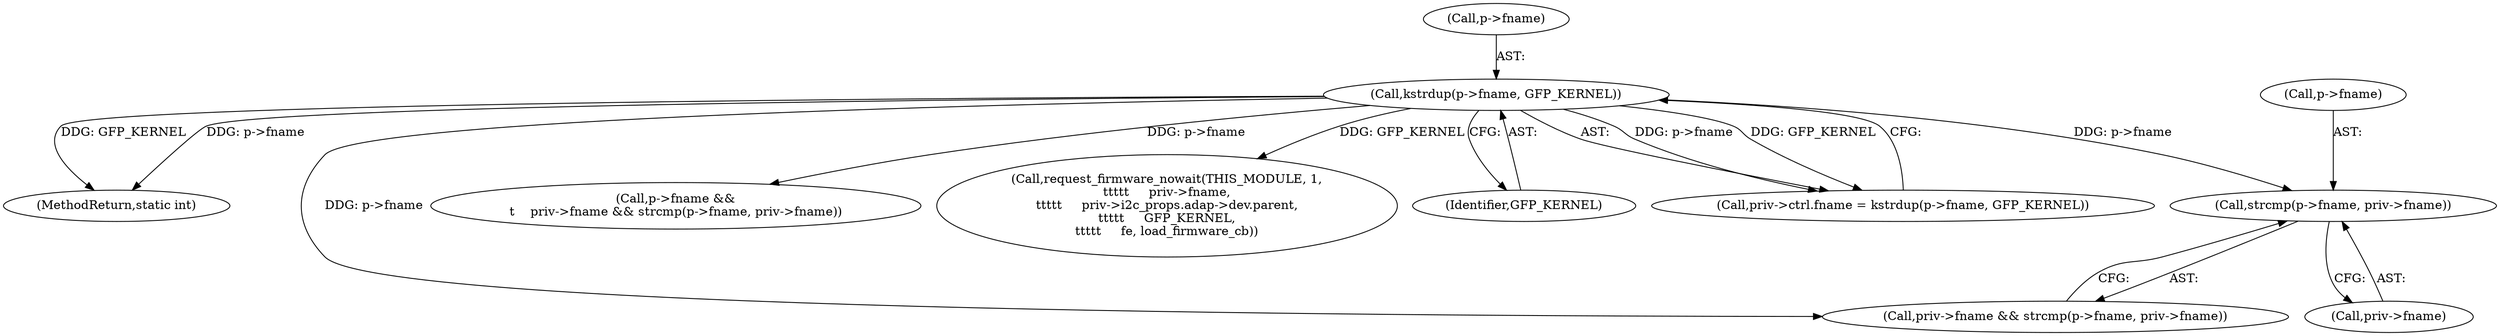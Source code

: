 digraph "0_linux_8dfbcc4351a0b6d2f2d77f367552f48ffefafe18@API" {
"1000186" [label="(Call,strcmp(p->fname, priv->fname))"];
"1000155" [label="(Call,kstrdup(p->fname, GFP_KERNEL))"];
"1000285" [label="(MethodReturn,static int)"];
"1000182" [label="(Call,priv->fname && strcmp(p->fname, priv->fname))"];
"1000186" [label="(Call,strcmp(p->fname, priv->fname))"];
"1000156" [label="(Call,p->fname)"];
"1000178" [label="(Call,p->fname &&\n\t    priv->fname && strcmp(p->fname, priv->fname))"];
"1000190" [label="(Call,priv->fname)"];
"1000187" [label="(Call,p->fname)"];
"1000239" [label="(Call,request_firmware_nowait(THIS_MODULE, 1,\n\t\t\t\t\t     priv->fname,\n\t\t\t\t\t     priv->i2c_props.adap->dev.parent,\n\t\t\t\t\t     GFP_KERNEL,\n\t\t\t\t\t     fe, load_firmware_cb))"];
"1000159" [label="(Identifier,GFP_KERNEL)"];
"1000149" [label="(Call,priv->ctrl.fname = kstrdup(p->fname, GFP_KERNEL))"];
"1000155" [label="(Call,kstrdup(p->fname, GFP_KERNEL))"];
"1000186" -> "1000182"  [label="AST: "];
"1000186" -> "1000190"  [label="CFG: "];
"1000187" -> "1000186"  [label="AST: "];
"1000190" -> "1000186"  [label="AST: "];
"1000182" -> "1000186"  [label="CFG: "];
"1000155" -> "1000186"  [label="DDG: p->fname"];
"1000155" -> "1000149"  [label="AST: "];
"1000155" -> "1000159"  [label="CFG: "];
"1000156" -> "1000155"  [label="AST: "];
"1000159" -> "1000155"  [label="AST: "];
"1000149" -> "1000155"  [label="CFG: "];
"1000155" -> "1000285"  [label="DDG: GFP_KERNEL"];
"1000155" -> "1000285"  [label="DDG: p->fname"];
"1000155" -> "1000149"  [label="DDG: p->fname"];
"1000155" -> "1000149"  [label="DDG: GFP_KERNEL"];
"1000155" -> "1000178"  [label="DDG: p->fname"];
"1000155" -> "1000182"  [label="DDG: p->fname"];
"1000155" -> "1000239"  [label="DDG: GFP_KERNEL"];
}
